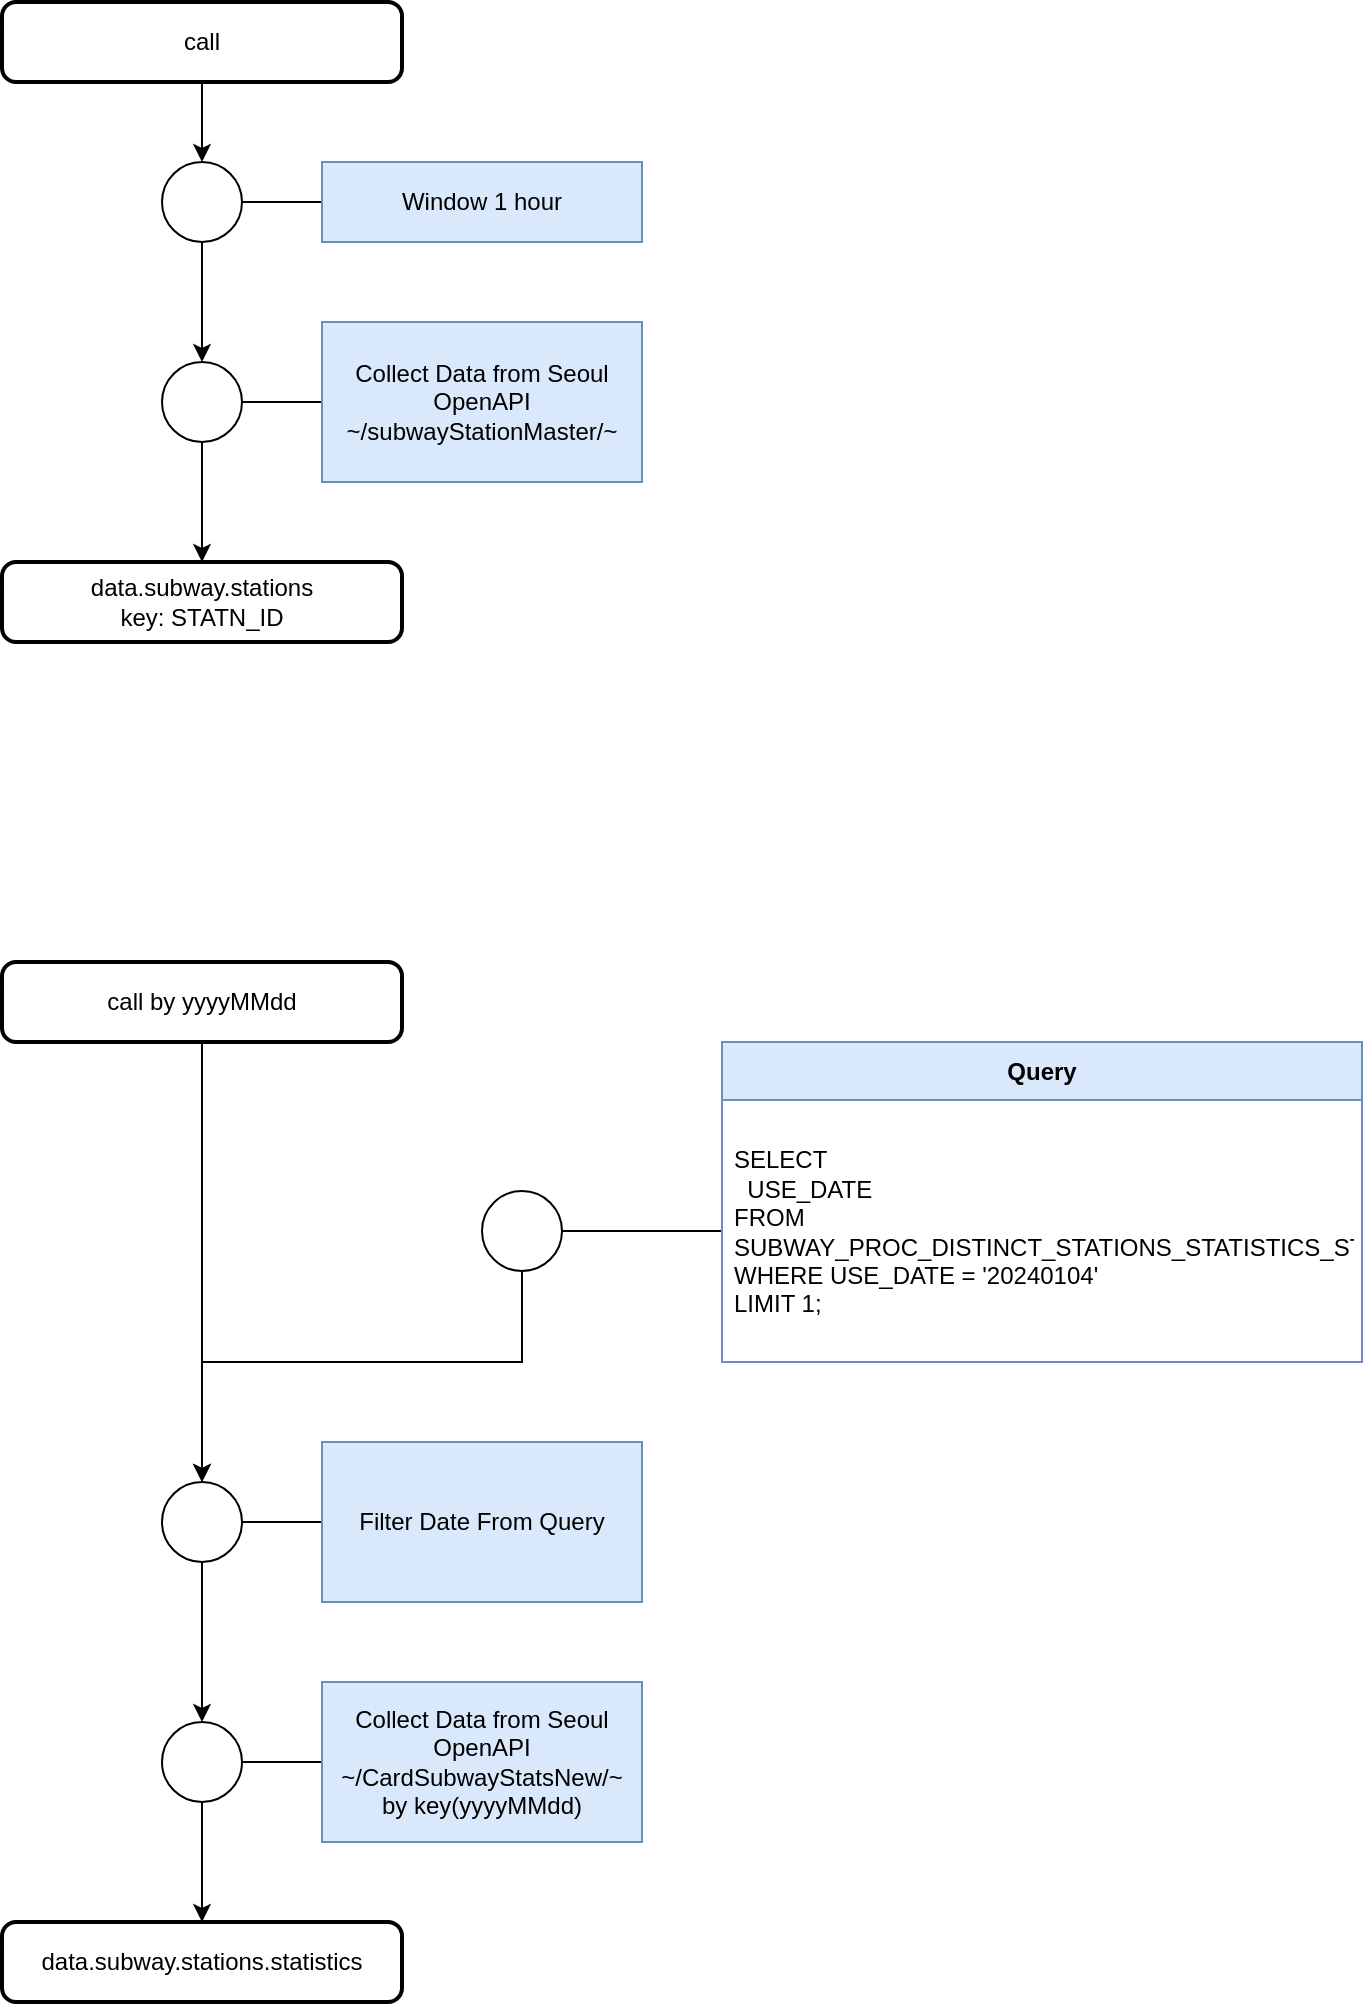 <mxfile version="24.4.7" type="github">
  <diagram name="페이지-1" id="JWyKKp6nfTICBsnojCP5">
    <mxGraphModel dx="1434" dy="756" grid="1" gridSize="10" guides="1" tooltips="1" connect="1" arrows="1" fold="1" page="1" pageScale="1" pageWidth="827" pageHeight="1169" math="0" shadow="0">
      <root>
        <mxCell id="0" />
        <mxCell id="1" parent="0" />
        <mxCell id="SGr65tSHeNTUfyerGdpC-85" style="edgeStyle=orthogonalEdgeStyle;rounded=0;orthogonalLoop=1;jettySize=auto;html=1;entryX=0.5;entryY=0;entryDx=0;entryDy=0;" parent="1" source="y0M5lhtuxYC9Bl8y9-jR-1" target="SGr65tSHeNTUfyerGdpC-82" edge="1">
          <mxGeometry relative="1" as="geometry" />
        </mxCell>
        <mxCell id="y0M5lhtuxYC9Bl8y9-jR-1" value="&lt;div&gt;&lt;span style=&quot;background-color: initial;&quot;&gt;call&lt;/span&gt;&lt;br&gt;&lt;/div&gt;" style="rounded=1;whiteSpace=wrap;html=1;absoluteArcSize=1;arcSize=14;strokeWidth=2;" parent="1" vertex="1">
          <mxGeometry x="40" y="80" width="200" height="40" as="geometry" />
        </mxCell>
        <mxCell id="SGr65tSHeNTUfyerGdpC-9" value="" style="group" parent="1" vertex="1" connectable="0">
          <mxGeometry x="120" y="240" width="240" height="80" as="geometry" />
        </mxCell>
        <mxCell id="SGr65tSHeNTUfyerGdpC-10" value="" style="shape=ellipse;html=1;dashed=0;whiteSpace=wrap;perimeter=ellipsePerimeter;" parent="SGr65tSHeNTUfyerGdpC-9" vertex="1">
          <mxGeometry y="20" width="40" height="40" as="geometry" />
        </mxCell>
        <mxCell id="SGr65tSHeNTUfyerGdpC-11" style="edgeStyle=orthogonalEdgeStyle;rounded=0;orthogonalLoop=1;jettySize=auto;html=1;exitX=0;exitY=0.5;exitDx=0;exitDy=0;entryX=1;entryY=0.5;entryDx=0;entryDy=0;endArrow=none;endFill=0;" parent="SGr65tSHeNTUfyerGdpC-9" source="SGr65tSHeNTUfyerGdpC-12" target="SGr65tSHeNTUfyerGdpC-10" edge="1">
          <mxGeometry relative="1" as="geometry" />
        </mxCell>
        <mxCell id="SGr65tSHeNTUfyerGdpC-12" value="Collect Data from Seoul OpenAPI&lt;div&gt;~/subwayStationMaster/~&lt;br&gt;&lt;/div&gt;" style="text;html=1;align=center;verticalAlign=middle;whiteSpace=wrap;rounded=0;fillColor=#dae8fc;strokeColor=#6c8ebf;" parent="SGr65tSHeNTUfyerGdpC-9" vertex="1">
          <mxGeometry x="80" width="160" height="80" as="geometry" />
        </mxCell>
        <mxCell id="SGr65tSHeNTUfyerGdpC-16" value="&lt;div&gt;&lt;span style=&quot;background-color: initial;&quot;&gt;data.subway.stations&lt;/span&gt;&lt;br&gt;&lt;/div&gt;&lt;div&gt;&lt;span style=&quot;background-color: initial;&quot;&gt;key: STATN_ID&lt;/span&gt;&lt;/div&gt;" style="rounded=1;whiteSpace=wrap;html=1;absoluteArcSize=1;arcSize=14;strokeWidth=2;" parent="1" vertex="1">
          <mxGeometry x="40" y="360" width="200" height="40" as="geometry" />
        </mxCell>
        <mxCell id="SGr65tSHeNTUfyerGdpC-17" value="" style="edgeStyle=orthogonalEdgeStyle;rounded=0;orthogonalLoop=1;jettySize=auto;html=1;entryX=0.5;entryY=0;entryDx=0;entryDy=0;" parent="1" source="SGr65tSHeNTUfyerGdpC-10" target="SGr65tSHeNTUfyerGdpC-16" edge="1">
          <mxGeometry relative="1" as="geometry">
            <mxPoint as="offset" />
          </mxGeometry>
        </mxCell>
        <mxCell id="jxGGw0NUE9rMaw5pxzps-7" style="edgeStyle=orthogonalEdgeStyle;rounded=0;orthogonalLoop=1;jettySize=auto;html=1;entryX=0.5;entryY=0;entryDx=0;entryDy=0;" edge="1" parent="1" source="SGr65tSHeNTUfyerGdpC-18" target="SGr65tSHeNTUfyerGdpC-29">
          <mxGeometry relative="1" as="geometry" />
        </mxCell>
        <mxCell id="SGr65tSHeNTUfyerGdpC-18" value="&lt;div&gt;&lt;span style=&quot;background-color: initial;&quot;&gt;call by&lt;/span&gt;&lt;span style=&quot;background-color: initial;&quot;&gt;&amp;nbsp;yyyyMMdd&lt;/span&gt;&lt;/div&gt;" style="rounded=1;whiteSpace=wrap;html=1;absoluteArcSize=1;arcSize=14;strokeWidth=2;" parent="1" vertex="1">
          <mxGeometry x="40" y="560" width="200" height="40" as="geometry" />
        </mxCell>
        <mxCell id="SGr65tSHeNTUfyerGdpC-24" value="" style="group" parent="1" vertex="1" connectable="0">
          <mxGeometry x="120" y="920" width="240" height="80" as="geometry" />
        </mxCell>
        <mxCell id="SGr65tSHeNTUfyerGdpC-25" value="" style="shape=ellipse;html=1;dashed=0;whiteSpace=wrap;perimeter=ellipsePerimeter;" parent="SGr65tSHeNTUfyerGdpC-24" vertex="1">
          <mxGeometry y="20" width="40" height="40" as="geometry" />
        </mxCell>
        <mxCell id="SGr65tSHeNTUfyerGdpC-26" style="edgeStyle=orthogonalEdgeStyle;rounded=0;orthogonalLoop=1;jettySize=auto;html=1;exitX=0;exitY=0.5;exitDx=0;exitDy=0;entryX=1;entryY=0.5;entryDx=0;entryDy=0;endArrow=none;endFill=0;" parent="SGr65tSHeNTUfyerGdpC-24" source="SGr65tSHeNTUfyerGdpC-27" target="SGr65tSHeNTUfyerGdpC-25" edge="1">
          <mxGeometry relative="1" as="geometry" />
        </mxCell>
        <mxCell id="SGr65tSHeNTUfyerGdpC-27" value="Collect Data from Seoul OpenAPI&lt;div&gt;~/CardSubwayStatsNew/~&lt;br&gt;&lt;/div&gt;&lt;div&gt;by key(yyyyMMdd)&lt;/div&gt;" style="text;html=1;align=center;verticalAlign=middle;whiteSpace=wrap;rounded=0;fillColor=#dae8fc;strokeColor=#6c8ebf;" parent="SGr65tSHeNTUfyerGdpC-24" vertex="1">
          <mxGeometry x="80" width="160" height="80" as="geometry" />
        </mxCell>
        <mxCell id="SGr65tSHeNTUfyerGdpC-37" value="" style="group" parent="1" vertex="1" connectable="0">
          <mxGeometry x="120" y="800" width="240" height="80" as="geometry" />
        </mxCell>
        <mxCell id="SGr65tSHeNTUfyerGdpC-29" value="" style="shape=ellipse;html=1;dashed=0;whiteSpace=wrap;perimeter=ellipsePerimeter;" parent="SGr65tSHeNTUfyerGdpC-37" vertex="1">
          <mxGeometry y="20" width="40" height="40" as="geometry" />
        </mxCell>
        <mxCell id="SGr65tSHeNTUfyerGdpC-30" style="edgeStyle=orthogonalEdgeStyle;rounded=0;orthogonalLoop=1;jettySize=auto;html=1;exitX=0;exitY=0.5;exitDx=0;exitDy=0;entryX=1;entryY=0.5;entryDx=0;entryDy=0;endArrow=none;endFill=0;" parent="SGr65tSHeNTUfyerGdpC-37" source="SGr65tSHeNTUfyerGdpC-31" target="SGr65tSHeNTUfyerGdpC-29" edge="1">
          <mxGeometry relative="1" as="geometry" />
        </mxCell>
        <mxCell id="SGr65tSHeNTUfyerGdpC-31" value="Filter Date From Query" style="text;html=1;align=center;verticalAlign=middle;whiteSpace=wrap;rounded=0;fillColor=#dae8fc;strokeColor=#6c8ebf;" parent="SGr65tSHeNTUfyerGdpC-37" vertex="1">
          <mxGeometry x="80" width="160" height="80" as="geometry" />
        </mxCell>
        <mxCell id="SGr65tSHeNTUfyerGdpC-81" value="" style="group" parent="1" vertex="1" connectable="0">
          <mxGeometry x="120" y="160" width="240" height="40" as="geometry" />
        </mxCell>
        <mxCell id="SGr65tSHeNTUfyerGdpC-82" value="" style="shape=ellipse;html=1;dashed=0;whiteSpace=wrap;perimeter=ellipsePerimeter;" parent="SGr65tSHeNTUfyerGdpC-81" vertex="1">
          <mxGeometry width="40" height="40" as="geometry" />
        </mxCell>
        <mxCell id="SGr65tSHeNTUfyerGdpC-83" style="edgeStyle=orthogonalEdgeStyle;rounded=0;orthogonalLoop=1;jettySize=auto;html=1;exitX=0;exitY=0.5;exitDx=0;exitDy=0;entryX=1;entryY=0.5;entryDx=0;entryDy=0;endArrow=none;endFill=0;" parent="SGr65tSHeNTUfyerGdpC-81" source="SGr65tSHeNTUfyerGdpC-84" target="SGr65tSHeNTUfyerGdpC-82" edge="1">
          <mxGeometry relative="1" as="geometry" />
        </mxCell>
        <mxCell id="SGr65tSHeNTUfyerGdpC-84" value="Window 1 hour" style="text;html=1;align=center;verticalAlign=middle;whiteSpace=wrap;rounded=0;fillColor=#dae8fc;strokeColor=#6c8ebf;" parent="SGr65tSHeNTUfyerGdpC-81" vertex="1">
          <mxGeometry x="80" width="160" height="40" as="geometry" />
        </mxCell>
        <mxCell id="SGr65tSHeNTUfyerGdpC-86" style="edgeStyle=orthogonalEdgeStyle;rounded=0;orthogonalLoop=1;jettySize=auto;html=1;entryX=0.5;entryY=0;entryDx=0;entryDy=0;" parent="1" source="SGr65tSHeNTUfyerGdpC-82" target="SGr65tSHeNTUfyerGdpC-10" edge="1">
          <mxGeometry relative="1" as="geometry" />
        </mxCell>
        <mxCell id="SGr65tSHeNTUfyerGdpC-49" value="&lt;div&gt;&lt;span style=&quot;background-color: initial;&quot;&gt;data.subway.stations.statistics&lt;/span&gt;&lt;/div&gt;" style="rounded=1;whiteSpace=wrap;html=1;absoluteArcSize=1;arcSize=14;strokeWidth=2;" parent="1" vertex="1">
          <mxGeometry x="40" y="1040" width="200" height="40" as="geometry" />
        </mxCell>
        <mxCell id="jxGGw0NUE9rMaw5pxzps-6" value="" style="group" vertex="1" connectable="0" parent="1">
          <mxGeometry x="280" y="600" width="440" height="160" as="geometry" />
        </mxCell>
        <mxCell id="jxGGw0NUE9rMaw5pxzps-2" value="" style="shape=ellipse;html=1;dashed=0;whiteSpace=wrap;perimeter=ellipsePerimeter;" vertex="1" parent="jxGGw0NUE9rMaw5pxzps-6">
          <mxGeometry y="74.5" width="40" height="40" as="geometry" />
        </mxCell>
        <mxCell id="jxGGw0NUE9rMaw5pxzps-3" style="edgeStyle=orthogonalEdgeStyle;rounded=0;orthogonalLoop=1;jettySize=auto;html=1;entryX=1;entryY=0.5;entryDx=0;entryDy=0;endArrow=none;endFill=0;exitX=0;exitY=0.5;exitDx=0;exitDy=0;" edge="1" parent="jxGGw0NUE9rMaw5pxzps-6" source="jxGGw0NUE9rMaw5pxzps-5" target="jxGGw0NUE9rMaw5pxzps-2">
          <mxGeometry relative="1" as="geometry">
            <mxPoint x="80" y="110" as="sourcePoint" />
          </mxGeometry>
        </mxCell>
        <mxCell id="jxGGw0NUE9rMaw5pxzps-4" value="Query" style="swimlane;fontStyle=1;align=center;verticalAlign=middle;childLayout=stackLayout;horizontal=1;startSize=29;horizontalStack=0;resizeParent=1;resizeParentMax=0;resizeLast=0;collapsible=0;marginBottom=0;html=1;whiteSpace=wrap;fillColor=#dae8fc;strokeColor=#6c8ebf;" vertex="1" parent="jxGGw0NUE9rMaw5pxzps-6">
          <mxGeometry x="120" width="320" height="160" as="geometry" />
        </mxCell>
        <mxCell id="jxGGw0NUE9rMaw5pxzps-5" value="&lt;div&gt;SELECT&lt;/div&gt;&lt;div&gt;&amp;nbsp; USE_DATE&lt;/div&gt;&lt;div&gt;FROM SUBWAY_PROC_DISTINCT_STATIONS_STATISTICS_STREAM&lt;/div&gt;&lt;div&gt;WHERE USE_DATE = &#39;20240104&#39;&lt;/div&gt;&lt;div&gt;LIMIT 1;&lt;/div&gt;" style="text;html=1;strokeColor=none;fillColor=none;align=left;verticalAlign=middle;spacingLeft=4;spacingRight=4;overflow=hidden;rotatable=0;points=[[0,0.5],[1,0.5]];portConstraint=eastwest;whiteSpace=wrap;" vertex="1" parent="jxGGw0NUE9rMaw5pxzps-4">
          <mxGeometry y="29" width="320" height="131" as="geometry" />
        </mxCell>
        <mxCell id="jxGGw0NUE9rMaw5pxzps-8" style="edgeStyle=orthogonalEdgeStyle;rounded=0;orthogonalLoop=1;jettySize=auto;html=1;entryX=0.5;entryY=0;entryDx=0;entryDy=0;" edge="1" parent="1" source="jxGGw0NUE9rMaw5pxzps-2" target="SGr65tSHeNTUfyerGdpC-29">
          <mxGeometry relative="1" as="geometry">
            <Array as="points">
              <mxPoint x="300" y="760" />
              <mxPoint x="140" y="760" />
            </Array>
          </mxGeometry>
        </mxCell>
        <mxCell id="jxGGw0NUE9rMaw5pxzps-9" style="edgeStyle=orthogonalEdgeStyle;rounded=0;orthogonalLoop=1;jettySize=auto;html=1;entryX=0.5;entryY=0;entryDx=0;entryDy=0;" edge="1" parent="1" source="SGr65tSHeNTUfyerGdpC-29" target="SGr65tSHeNTUfyerGdpC-25">
          <mxGeometry relative="1" as="geometry" />
        </mxCell>
        <mxCell id="jxGGw0NUE9rMaw5pxzps-10" style="edgeStyle=orthogonalEdgeStyle;rounded=0;orthogonalLoop=1;jettySize=auto;html=1;entryX=0.5;entryY=0;entryDx=0;entryDy=0;" edge="1" parent="1" source="SGr65tSHeNTUfyerGdpC-25" target="SGr65tSHeNTUfyerGdpC-49">
          <mxGeometry relative="1" as="geometry" />
        </mxCell>
      </root>
    </mxGraphModel>
  </diagram>
</mxfile>
